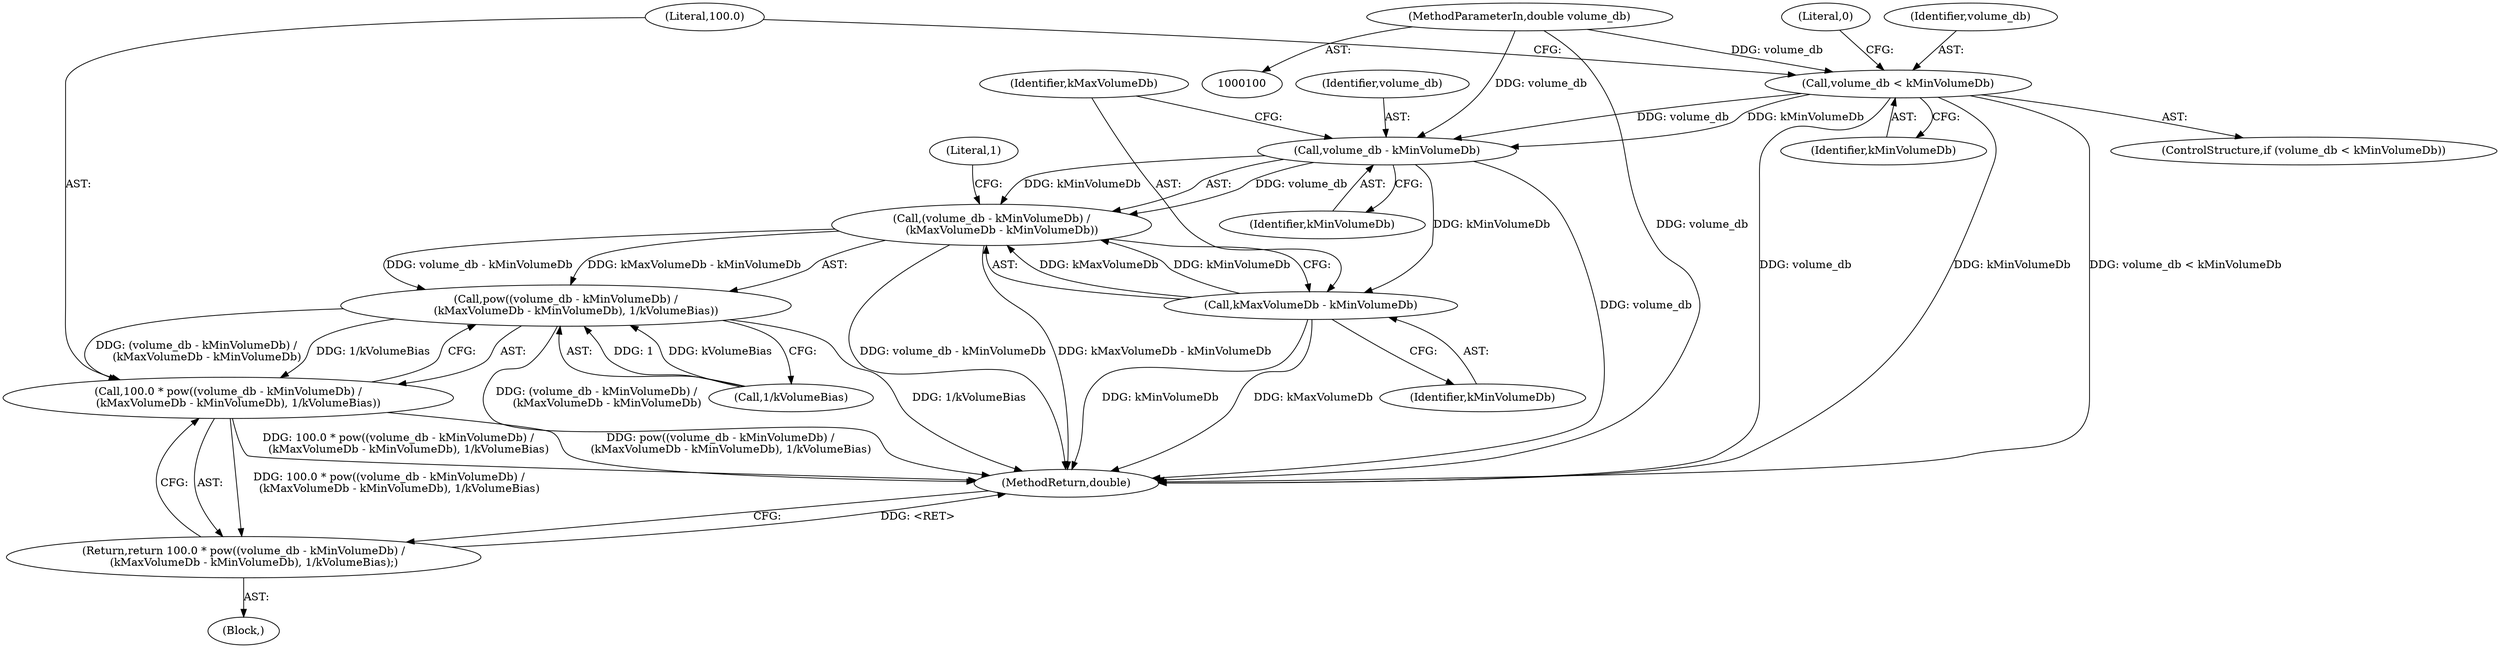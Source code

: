 digraph "1_Chrome_51dfe5e3b332bcea02fb4d4c7493ae841106dd9b_6@del" {
"1000114" [label="(Call,volume_db - kMinVolumeDb)"];
"1000104" [label="(Call,volume_db < kMinVolumeDb)"];
"1000101" [label="(MethodParameterIn,double volume_db)"];
"1000113" [label="(Call,(volume_db - kMinVolumeDb) /\n      (kMaxVolumeDb - kMinVolumeDb))"];
"1000112" [label="(Call,pow((volume_db - kMinVolumeDb) /\n      (kMaxVolumeDb - kMinVolumeDb), 1/kVolumeBias))"];
"1000110" [label="(Call,100.0 * pow((volume_db - kMinVolumeDb) /\n      (kMaxVolumeDb - kMinVolumeDb), 1/kVolumeBias))"];
"1000109" [label="(Return,return 100.0 * pow((volume_db - kMinVolumeDb) /\n      (kMaxVolumeDb - kMinVolumeDb), 1/kVolumeBias);)"];
"1000117" [label="(Call,kMaxVolumeDb - kMinVolumeDb)"];
"1000105" [label="(Identifier,volume_db)"];
"1000103" [label="(ControlStructure,if (volume_db < kMinVolumeDb))"];
"1000104" [label="(Call,volume_db < kMinVolumeDb)"];
"1000113" [label="(Call,(volume_db - kMinVolumeDb) /\n      (kMaxVolumeDb - kMinVolumeDb))"];
"1000111" [label="(Literal,100.0)"];
"1000110" [label="(Call,100.0 * pow((volume_db - kMinVolumeDb) /\n      (kMaxVolumeDb - kMinVolumeDb), 1/kVolumeBias))"];
"1000116" [label="(Identifier,kMinVolumeDb)"];
"1000115" [label="(Identifier,volume_db)"];
"1000117" [label="(Call,kMaxVolumeDb - kMinVolumeDb)"];
"1000106" [label="(Identifier,kMinVolumeDb)"];
"1000108" [label="(Literal,0)"];
"1000119" [label="(Identifier,kMinVolumeDb)"];
"1000121" [label="(Literal,1)"];
"1000101" [label="(MethodParameterIn,double volume_db)"];
"1000120" [label="(Call,1/kVolumeBias)"];
"1000102" [label="(Block,)"];
"1000118" [label="(Identifier,kMaxVolumeDb)"];
"1000114" [label="(Call,volume_db - kMinVolumeDb)"];
"1000123" [label="(MethodReturn,double)"];
"1000109" [label="(Return,return 100.0 * pow((volume_db - kMinVolumeDb) /\n      (kMaxVolumeDb - kMinVolumeDb), 1/kVolumeBias);)"];
"1000112" [label="(Call,pow((volume_db - kMinVolumeDb) /\n      (kMaxVolumeDb - kMinVolumeDb), 1/kVolumeBias))"];
"1000114" -> "1000113"  [label="AST: "];
"1000114" -> "1000116"  [label="CFG: "];
"1000115" -> "1000114"  [label="AST: "];
"1000116" -> "1000114"  [label="AST: "];
"1000118" -> "1000114"  [label="CFG: "];
"1000114" -> "1000123"  [label="DDG: volume_db"];
"1000114" -> "1000113"  [label="DDG: volume_db"];
"1000114" -> "1000113"  [label="DDG: kMinVolumeDb"];
"1000104" -> "1000114"  [label="DDG: volume_db"];
"1000104" -> "1000114"  [label="DDG: kMinVolumeDb"];
"1000101" -> "1000114"  [label="DDG: volume_db"];
"1000114" -> "1000117"  [label="DDG: kMinVolumeDb"];
"1000104" -> "1000103"  [label="AST: "];
"1000104" -> "1000106"  [label="CFG: "];
"1000105" -> "1000104"  [label="AST: "];
"1000106" -> "1000104"  [label="AST: "];
"1000108" -> "1000104"  [label="CFG: "];
"1000111" -> "1000104"  [label="CFG: "];
"1000104" -> "1000123"  [label="DDG: volume_db < kMinVolumeDb"];
"1000104" -> "1000123"  [label="DDG: volume_db"];
"1000104" -> "1000123"  [label="DDG: kMinVolumeDb"];
"1000101" -> "1000104"  [label="DDG: volume_db"];
"1000101" -> "1000100"  [label="AST: "];
"1000101" -> "1000123"  [label="DDG: volume_db"];
"1000113" -> "1000112"  [label="AST: "];
"1000113" -> "1000117"  [label="CFG: "];
"1000117" -> "1000113"  [label="AST: "];
"1000121" -> "1000113"  [label="CFG: "];
"1000113" -> "1000123"  [label="DDG: kMaxVolumeDb - kMinVolumeDb"];
"1000113" -> "1000123"  [label="DDG: volume_db - kMinVolumeDb"];
"1000113" -> "1000112"  [label="DDG: volume_db - kMinVolumeDb"];
"1000113" -> "1000112"  [label="DDG: kMaxVolumeDb - kMinVolumeDb"];
"1000117" -> "1000113"  [label="DDG: kMaxVolumeDb"];
"1000117" -> "1000113"  [label="DDG: kMinVolumeDb"];
"1000112" -> "1000110"  [label="AST: "];
"1000112" -> "1000120"  [label="CFG: "];
"1000120" -> "1000112"  [label="AST: "];
"1000110" -> "1000112"  [label="CFG: "];
"1000112" -> "1000123"  [label="DDG: (volume_db - kMinVolumeDb) /\n      (kMaxVolumeDb - kMinVolumeDb)"];
"1000112" -> "1000123"  [label="DDG: 1/kVolumeBias"];
"1000112" -> "1000110"  [label="DDG: (volume_db - kMinVolumeDb) /\n      (kMaxVolumeDb - kMinVolumeDb)"];
"1000112" -> "1000110"  [label="DDG: 1/kVolumeBias"];
"1000120" -> "1000112"  [label="DDG: 1"];
"1000120" -> "1000112"  [label="DDG: kVolumeBias"];
"1000110" -> "1000109"  [label="AST: "];
"1000111" -> "1000110"  [label="AST: "];
"1000109" -> "1000110"  [label="CFG: "];
"1000110" -> "1000123"  [label="DDG: pow((volume_db - kMinVolumeDb) /\n      (kMaxVolumeDb - kMinVolumeDb), 1/kVolumeBias)"];
"1000110" -> "1000123"  [label="DDG: 100.0 * pow((volume_db - kMinVolumeDb) /\n      (kMaxVolumeDb - kMinVolumeDb), 1/kVolumeBias)"];
"1000110" -> "1000109"  [label="DDG: 100.0 * pow((volume_db - kMinVolumeDb) /\n      (kMaxVolumeDb - kMinVolumeDb), 1/kVolumeBias)"];
"1000109" -> "1000102"  [label="AST: "];
"1000123" -> "1000109"  [label="CFG: "];
"1000109" -> "1000123"  [label="DDG: <RET>"];
"1000117" -> "1000119"  [label="CFG: "];
"1000118" -> "1000117"  [label="AST: "];
"1000119" -> "1000117"  [label="AST: "];
"1000117" -> "1000123"  [label="DDG: kMaxVolumeDb"];
"1000117" -> "1000123"  [label="DDG: kMinVolumeDb"];
}
